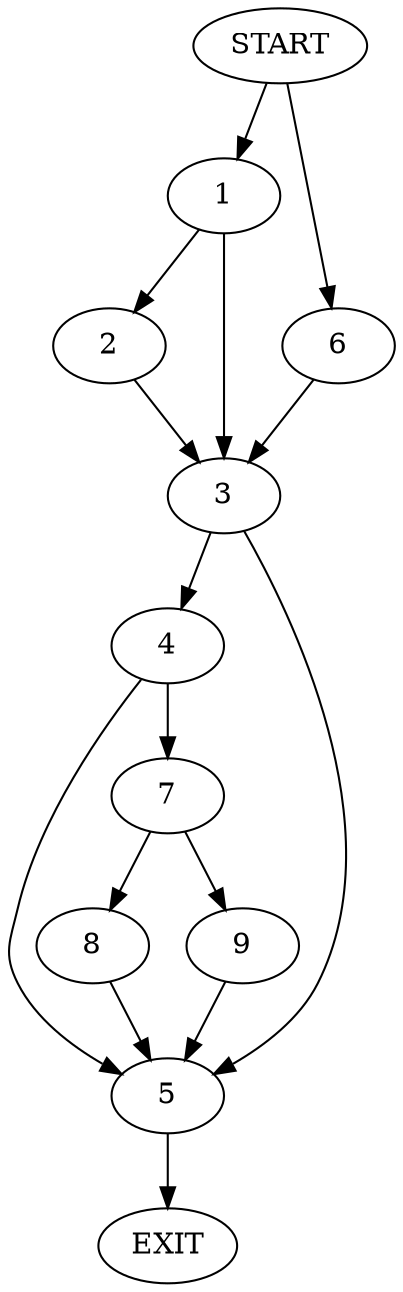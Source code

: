 digraph {
0 [label="START"]
10 [label="EXIT"]
0 -> 1
1 -> 2
1 -> 3
2 -> 3
3 -> 4
3 -> 5
0 -> 6
6 -> 3
4 -> 7
4 -> 5
5 -> 10
7 -> 8
7 -> 9
9 -> 5
8 -> 5
}
